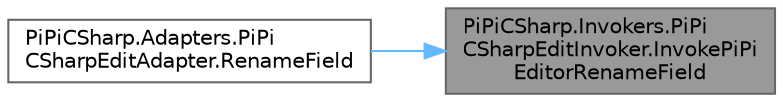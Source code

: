 digraph "PiPiCSharp.Invokers.PiPiCSharpEditInvoker.InvokePiPiEditorRenameField"
{
 // LATEX_PDF_SIZE
  bgcolor="transparent";
  edge [fontname=Helvetica,fontsize=10,labelfontname=Helvetica,labelfontsize=10];
  node [fontname=Helvetica,fontsize=10,shape=box,height=0.2,width=0.4];
  rankdir="RL";
  Node1 [id="Node000001",label="PiPiCSharp.Invokers.PiPi\lCSharpEditInvoker.InvokePiPi\lEditorRenameField",height=0.2,width=0.4,color="gray40", fillcolor="grey60", style="filled", fontcolor="black",tooltip="Invoke PiPiEditWrapper PiPiEditorRenameField."];
  Node1 -> Node2 [id="edge1_Node000001_Node000002",dir="back",color="steelblue1",style="solid",tooltip=" "];
  Node2 [id="Node000002",label="PiPiCSharp.Adapters.PiPi\lCSharpEditAdapter.RenameField",height=0.2,width=0.4,color="grey40", fillcolor="white", style="filled",URL="$class_pi_pi_c_sharp_1_1_adapters_1_1_pi_pi_c_sharp_edit_adapter.html#a5ac246ab41baf111746f59935aef27f2",tooltip="Rename field."];
}
